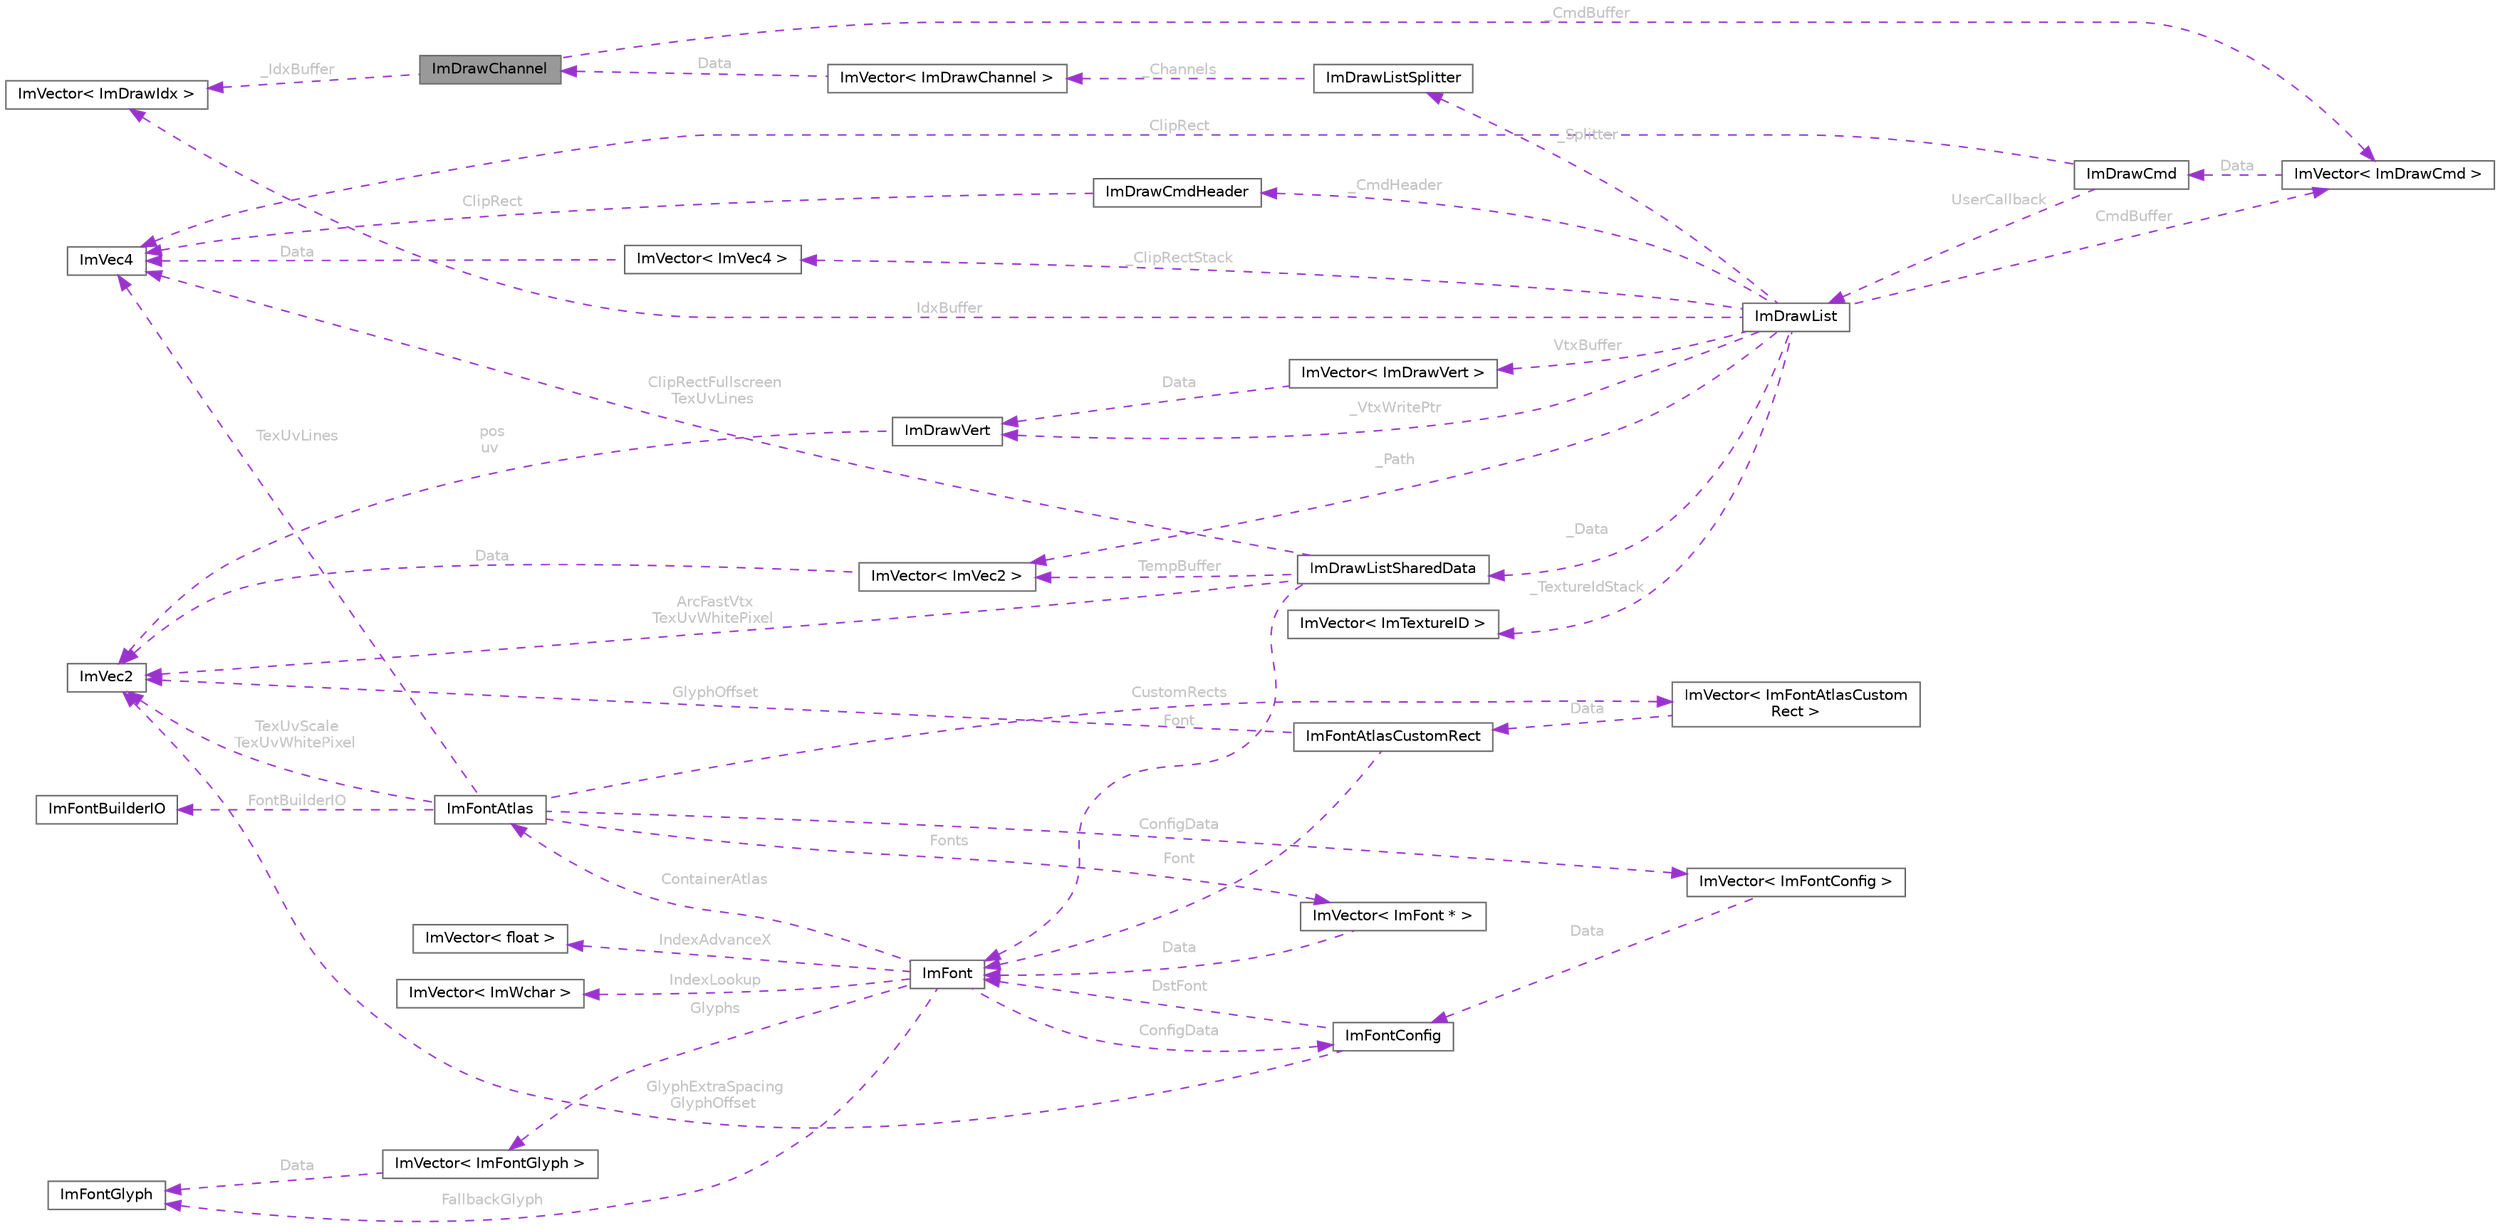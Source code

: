digraph "ImDrawChannel"
{
 // LATEX_PDF_SIZE
  bgcolor="transparent";
  edge [fontname=Helvetica,fontsize=10,labelfontname=Helvetica,labelfontsize=10];
  node [fontname=Helvetica,fontsize=10,shape=box,height=0.2,width=0.4];
  rankdir="LR";
  Node1 [id="Node000001",label="ImDrawChannel",height=0.2,width=0.4,color="gray40", fillcolor="grey60", style="filled", fontcolor="black",tooltip=" "];
  Node2 -> Node1 [id="edge1_Node000001_Node000002",dir="back",color="darkorchid3",style="dashed",tooltip=" ",label=" _CmdBuffer",fontcolor="grey" ];
  Node2 [id="Node000002",label="ImVector\< ImDrawCmd \>",height=0.2,width=0.4,color="gray40", fillcolor="white", style="filled",URL="$struct_im_vector.html",tooltip=" "];
  Node3 -> Node2 [id="edge2_Node000002_Node000003",dir="back",color="darkorchid3",style="dashed",tooltip=" ",label=" Data",fontcolor="grey" ];
  Node3 [id="Node000003",label="ImDrawCmd",height=0.2,width=0.4,color="gray40", fillcolor="white", style="filled",URL="$struct_im_draw_cmd.html",tooltip=" "];
  Node4 -> Node3 [id="edge3_Node000003_Node000004",dir="back",color="darkorchid3",style="dashed",tooltip=" ",label=" ClipRect",fontcolor="grey" ];
  Node4 [id="Node000004",label="ImVec4",height=0.2,width=0.4,color="gray40", fillcolor="white", style="filled",URL="$struct_im_vec4.html",tooltip=" "];
  Node5 -> Node3 [id="edge4_Node000003_Node000005",dir="back",color="darkorchid3",style="dashed",tooltip=" ",label=" UserCallback",fontcolor="grey" ];
  Node5 [id="Node000005",label="ImDrawList",height=0.2,width=0.4,color="gray40", fillcolor="white", style="filled",URL="$struct_im_draw_list.html",tooltip=" "];
  Node2 -> Node5 [id="edge5_Node000005_Node000002",dir="back",color="darkorchid3",style="dashed",tooltip=" ",label=" CmdBuffer",fontcolor="grey" ];
  Node6 -> Node5 [id="edge6_Node000005_Node000006",dir="back",color="darkorchid3",style="dashed",tooltip=" ",label=" IdxBuffer",fontcolor="grey" ];
  Node6 [id="Node000006",label="ImVector\< ImDrawIdx \>",height=0.2,width=0.4,color="gray40", fillcolor="white", style="filled",URL="$struct_im_vector.html",tooltip=" "];
  Node7 -> Node5 [id="edge7_Node000005_Node000007",dir="back",color="darkorchid3",style="dashed",tooltip=" ",label=" VtxBuffer",fontcolor="grey" ];
  Node7 [id="Node000007",label="ImVector\< ImDrawVert \>",height=0.2,width=0.4,color="gray40", fillcolor="white", style="filled",URL="$struct_im_vector.html",tooltip=" "];
  Node8 -> Node7 [id="edge8_Node000007_Node000008",dir="back",color="darkorchid3",style="dashed",tooltip=" ",label=" Data",fontcolor="grey" ];
  Node8 [id="Node000008",label="ImDrawVert",height=0.2,width=0.4,color="gray40", fillcolor="white", style="filled",URL="$struct_im_draw_vert.html",tooltip=" "];
  Node9 -> Node8 [id="edge9_Node000008_Node000009",dir="back",color="darkorchid3",style="dashed",tooltip=" ",label=" pos\nuv",fontcolor="grey" ];
  Node9 [id="Node000009",label="ImVec2",height=0.2,width=0.4,color="gray40", fillcolor="white", style="filled",URL="$struct_im_vec2.html",tooltip=" "];
  Node10 -> Node5 [id="edge10_Node000005_Node000010",dir="back",color="darkorchid3",style="dashed",tooltip=" ",label=" _Data",fontcolor="grey" ];
  Node10 [id="Node000010",label="ImDrawListSharedData",height=0.2,width=0.4,color="gray40", fillcolor="white", style="filled",URL="$struct_im_draw_list_shared_data.html",tooltip=" "];
  Node9 -> Node10 [id="edge11_Node000010_Node000009",dir="back",color="darkorchid3",style="dashed",tooltip=" ",label=" ArcFastVtx\nTexUvWhitePixel",fontcolor="grey" ];
  Node11 -> Node10 [id="edge12_Node000010_Node000011",dir="back",color="darkorchid3",style="dashed",tooltip=" ",label=" Font",fontcolor="grey" ];
  Node11 [id="Node000011",label="ImFont",height=0.2,width=0.4,color="gray40", fillcolor="white", style="filled",URL="$struct_im_font.html",tooltip=" "];
  Node12 -> Node11 [id="edge13_Node000011_Node000012",dir="back",color="darkorchid3",style="dashed",tooltip=" ",label=" IndexAdvanceX",fontcolor="grey" ];
  Node12 [id="Node000012",label="ImVector\< float \>",height=0.2,width=0.4,color="gray40", fillcolor="white", style="filled",URL="$struct_im_vector.html",tooltip=" "];
  Node13 -> Node11 [id="edge14_Node000011_Node000013",dir="back",color="darkorchid3",style="dashed",tooltip=" ",label=" IndexLookup",fontcolor="grey" ];
  Node13 [id="Node000013",label="ImVector\< ImWchar \>",height=0.2,width=0.4,color="gray40", fillcolor="white", style="filled",URL="$struct_im_vector.html",tooltip=" "];
  Node14 -> Node11 [id="edge15_Node000011_Node000014",dir="back",color="darkorchid3",style="dashed",tooltip=" ",label=" Glyphs",fontcolor="grey" ];
  Node14 [id="Node000014",label="ImVector\< ImFontGlyph \>",height=0.2,width=0.4,color="gray40", fillcolor="white", style="filled",URL="$struct_im_vector.html",tooltip=" "];
  Node15 -> Node14 [id="edge16_Node000014_Node000015",dir="back",color="darkorchid3",style="dashed",tooltip=" ",label=" Data",fontcolor="grey" ];
  Node15 [id="Node000015",label="ImFontGlyph",height=0.2,width=0.4,color="gray40", fillcolor="white", style="filled",URL="$struct_im_font_glyph.html",tooltip=" "];
  Node15 -> Node11 [id="edge17_Node000011_Node000015",dir="back",color="darkorchid3",style="dashed",tooltip=" ",label=" FallbackGlyph",fontcolor="grey" ];
  Node16 -> Node11 [id="edge18_Node000011_Node000016",dir="back",color="darkorchid3",style="dashed",tooltip=" ",label=" ContainerAtlas",fontcolor="grey" ];
  Node16 [id="Node000016",label="ImFontAtlas",height=0.2,width=0.4,color="gray40", fillcolor="white", style="filled",URL="$struct_im_font_atlas.html",tooltip=" "];
  Node9 -> Node16 [id="edge19_Node000016_Node000009",dir="back",color="darkorchid3",style="dashed",tooltip=" ",label=" TexUvScale\nTexUvWhitePixel",fontcolor="grey" ];
  Node17 -> Node16 [id="edge20_Node000016_Node000017",dir="back",color="darkorchid3",style="dashed",tooltip=" ",label=" Fonts",fontcolor="grey" ];
  Node17 [id="Node000017",label="ImVector\< ImFont * \>",height=0.2,width=0.4,color="gray40", fillcolor="white", style="filled",URL="$struct_im_vector.html",tooltip=" "];
  Node11 -> Node17 [id="edge21_Node000017_Node000011",dir="back",color="darkorchid3",style="dashed",tooltip=" ",label=" Data",fontcolor="grey" ];
  Node18 -> Node16 [id="edge22_Node000016_Node000018",dir="back",color="darkorchid3",style="dashed",tooltip=" ",label=" CustomRects",fontcolor="grey" ];
  Node18 [id="Node000018",label="ImVector\< ImFontAtlasCustom\lRect \>",height=0.2,width=0.4,color="gray40", fillcolor="white", style="filled",URL="$struct_im_vector.html",tooltip=" "];
  Node19 -> Node18 [id="edge23_Node000018_Node000019",dir="back",color="darkorchid3",style="dashed",tooltip=" ",label=" Data",fontcolor="grey" ];
  Node19 [id="Node000019",label="ImFontAtlasCustomRect",height=0.2,width=0.4,color="gray40", fillcolor="white", style="filled",URL="$struct_im_font_atlas_custom_rect.html",tooltip=" "];
  Node9 -> Node19 [id="edge24_Node000019_Node000009",dir="back",color="darkorchid3",style="dashed",tooltip=" ",label=" GlyphOffset",fontcolor="grey" ];
  Node11 -> Node19 [id="edge25_Node000019_Node000011",dir="back",color="darkorchid3",style="dashed",tooltip=" ",label=" Font",fontcolor="grey" ];
  Node20 -> Node16 [id="edge26_Node000016_Node000020",dir="back",color="darkorchid3",style="dashed",tooltip=" ",label=" ConfigData",fontcolor="grey" ];
  Node20 [id="Node000020",label="ImVector\< ImFontConfig \>",height=0.2,width=0.4,color="gray40", fillcolor="white", style="filled",URL="$struct_im_vector.html",tooltip=" "];
  Node21 -> Node20 [id="edge27_Node000020_Node000021",dir="back",color="darkorchid3",style="dashed",tooltip=" ",label=" Data",fontcolor="grey" ];
  Node21 [id="Node000021",label="ImFontConfig",height=0.2,width=0.4,color="gray40", fillcolor="white", style="filled",URL="$struct_im_font_config.html",tooltip=" "];
  Node9 -> Node21 [id="edge28_Node000021_Node000009",dir="back",color="darkorchid3",style="dashed",tooltip=" ",label=" GlyphExtraSpacing\nGlyphOffset",fontcolor="grey" ];
  Node11 -> Node21 [id="edge29_Node000021_Node000011",dir="back",color="darkorchid3",style="dashed",tooltip=" ",label=" DstFont",fontcolor="grey" ];
  Node4 -> Node16 [id="edge30_Node000016_Node000004",dir="back",color="darkorchid3",style="dashed",tooltip=" ",label=" TexUvLines",fontcolor="grey" ];
  Node22 -> Node16 [id="edge31_Node000016_Node000022",dir="back",color="darkorchid3",style="dashed",tooltip=" ",label=" FontBuilderIO",fontcolor="grey" ];
  Node22 [id="Node000022",label="ImFontBuilderIO",height=0.2,width=0.4,color="gray40", fillcolor="white", style="filled",URL="$struct_im_font_builder_i_o.html",tooltip=" "];
  Node21 -> Node11 [id="edge32_Node000011_Node000021",dir="back",color="darkorchid3",style="dashed",tooltip=" ",label=" ConfigData",fontcolor="grey" ];
  Node4 -> Node10 [id="edge33_Node000010_Node000004",dir="back",color="darkorchid3",style="dashed",tooltip=" ",label=" ClipRectFullscreen\nTexUvLines",fontcolor="grey" ];
  Node23 -> Node10 [id="edge34_Node000010_Node000023",dir="back",color="darkorchid3",style="dashed",tooltip=" ",label=" TempBuffer",fontcolor="grey" ];
  Node23 [id="Node000023",label="ImVector\< ImVec2 \>",height=0.2,width=0.4,color="gray40", fillcolor="white", style="filled",URL="$struct_im_vector.html",tooltip=" "];
  Node9 -> Node23 [id="edge35_Node000023_Node000009",dir="back",color="darkorchid3",style="dashed",tooltip=" ",label=" Data",fontcolor="grey" ];
  Node8 -> Node5 [id="edge36_Node000005_Node000008",dir="back",color="darkorchid3",style="dashed",tooltip=" ",label=" _VtxWritePtr",fontcolor="grey" ];
  Node24 -> Node5 [id="edge37_Node000005_Node000024",dir="back",color="darkorchid3",style="dashed",tooltip=" ",label=" _ClipRectStack",fontcolor="grey" ];
  Node24 [id="Node000024",label="ImVector\< ImVec4 \>",height=0.2,width=0.4,color="gray40", fillcolor="white", style="filled",URL="$struct_im_vector.html",tooltip=" "];
  Node4 -> Node24 [id="edge38_Node000024_Node000004",dir="back",color="darkorchid3",style="dashed",tooltip=" ",label=" Data",fontcolor="grey" ];
  Node25 -> Node5 [id="edge39_Node000005_Node000025",dir="back",color="darkorchid3",style="dashed",tooltip=" ",label=" _TextureIdStack",fontcolor="grey" ];
  Node25 [id="Node000025",label="ImVector\< ImTextureID \>",height=0.2,width=0.4,color="gray40", fillcolor="white", style="filled",URL="$struct_im_vector.html",tooltip=" "];
  Node23 -> Node5 [id="edge40_Node000005_Node000023",dir="back",color="darkorchid3",style="dashed",tooltip=" ",label=" _Path",fontcolor="grey" ];
  Node26 -> Node5 [id="edge41_Node000005_Node000026",dir="back",color="darkorchid3",style="dashed",tooltip=" ",label=" _CmdHeader",fontcolor="grey" ];
  Node26 [id="Node000026",label="ImDrawCmdHeader",height=0.2,width=0.4,color="gray40", fillcolor="white", style="filled",URL="$struct_im_draw_cmd_header.html",tooltip=" "];
  Node4 -> Node26 [id="edge42_Node000026_Node000004",dir="back",color="darkorchid3",style="dashed",tooltip=" ",label=" ClipRect",fontcolor="grey" ];
  Node27 -> Node5 [id="edge43_Node000005_Node000027",dir="back",color="darkorchid3",style="dashed",tooltip=" ",label=" _Splitter",fontcolor="grey" ];
  Node27 [id="Node000027",label="ImDrawListSplitter",height=0.2,width=0.4,color="gray40", fillcolor="white", style="filled",URL="$struct_im_draw_list_splitter.html",tooltip=" "];
  Node28 -> Node27 [id="edge44_Node000027_Node000028",dir="back",color="darkorchid3",style="dashed",tooltip=" ",label=" _Channels",fontcolor="grey" ];
  Node28 [id="Node000028",label="ImVector\< ImDrawChannel \>",height=0.2,width=0.4,color="gray40", fillcolor="white", style="filled",URL="$struct_im_vector.html",tooltip=" "];
  Node1 -> Node28 [id="edge45_Node000028_Node000001",dir="back",color="darkorchid3",style="dashed",tooltip=" ",label=" Data",fontcolor="grey" ];
  Node6 -> Node1 [id="edge46_Node000001_Node000006",dir="back",color="darkorchid3",style="dashed",tooltip=" ",label=" _IdxBuffer",fontcolor="grey" ];
}
